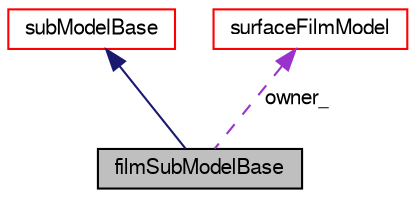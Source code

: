 digraph "filmSubModelBase"
{
  bgcolor="transparent";
  edge [fontname="FreeSans",fontsize="10",labelfontname="FreeSans",labelfontsize="10"];
  node [fontname="FreeSans",fontsize="10",shape=record];
  Node31 [label="filmSubModelBase",height=0.2,width=0.4,color="black", fillcolor="grey75", style="filled", fontcolor="black"];
  Node32 -> Node31 [dir="back",color="midnightblue",fontsize="10",style="solid",fontname="FreeSans"];
  Node32 [label="subModelBase",height=0.2,width=0.4,color="red",URL="$a28266.html",tooltip="Base class for generic sub-models requiring to be read from dictionary. Provides a mechanism to read ..."];
  Node49 -> Node31 [dir="back",color="darkorchid3",fontsize="10",style="dashed",label=" owner_" ,fontname="FreeSans"];
  Node49 [label="surfaceFilmModel",height=0.2,width=0.4,color="red",URL="$a29178.html",tooltip="Base class for surface film models. "];
}
